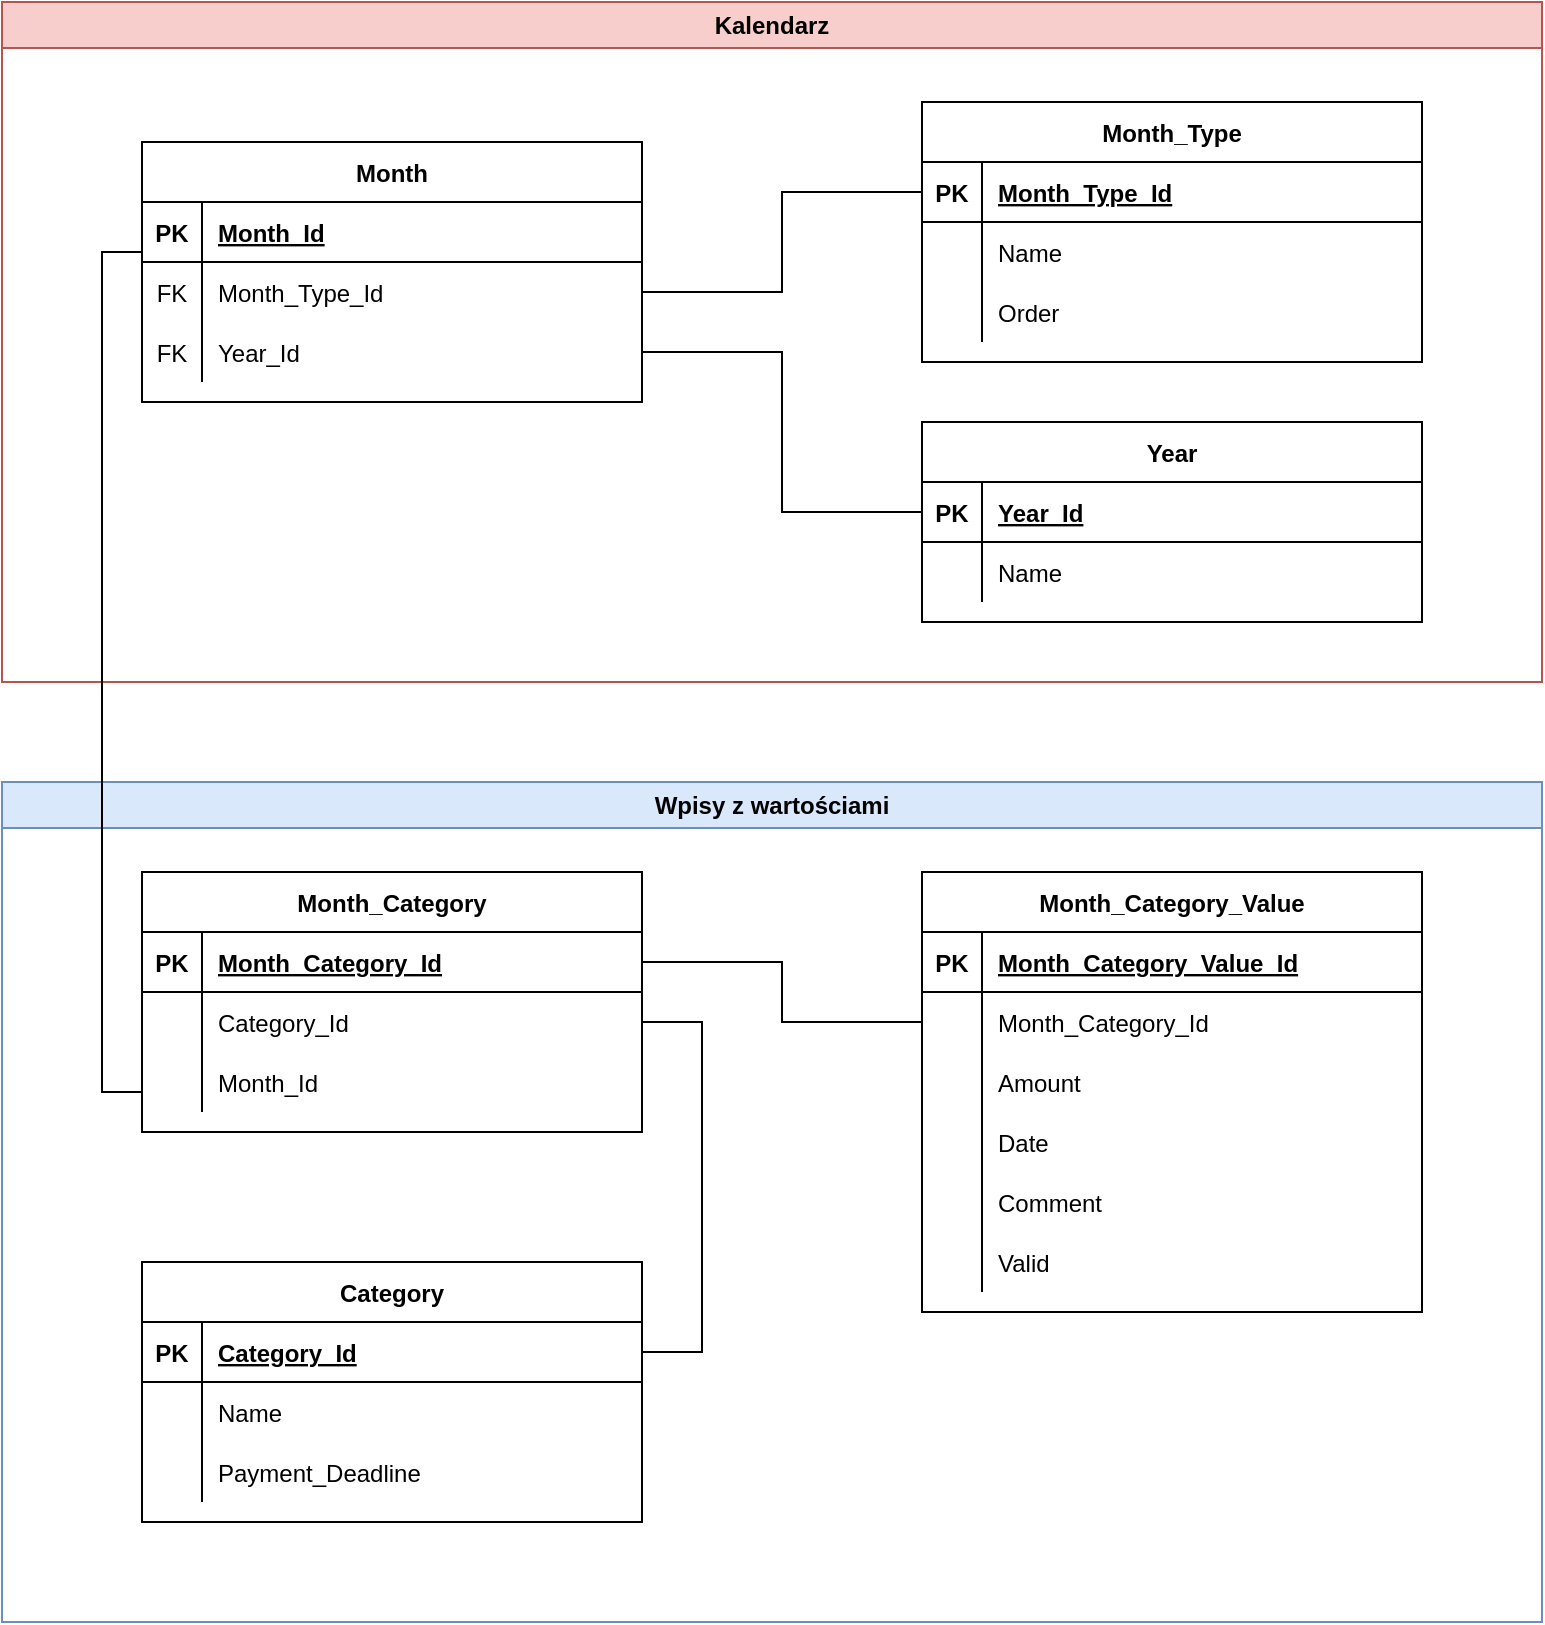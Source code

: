 <mxfile version="22.0.4" type="github">
  <diagram id="R2lEEEUBdFMjLlhIrx00" name="Page-1">
    <mxGraphModel dx="1213" dy="1838" grid="1" gridSize="10" guides="1" tooltips="1" connect="1" arrows="1" fold="1" page="1" pageScale="1" pageWidth="850" pageHeight="1100" math="0" shadow="0" extFonts="Permanent Marker^https://fonts.googleapis.com/css?family=Permanent+Marker">
      <root>
        <mxCell id="0" />
        <mxCell id="1" parent="0" />
        <mxCell id="y2wOXUzhFyifz5i6ulwQ-95" value="Kalendarz" style="swimlane;whiteSpace=wrap;html=1;fillColor=#f8cecc;strokeColor=#b85450;" parent="1" vertex="1">
          <mxGeometry x="10" y="-30" width="770" height="340" as="geometry" />
        </mxCell>
        <mxCell id="y2wOXUzhFyifz5i6ulwQ-56" value="Month" style="shape=table;startSize=30;container=1;collapsible=1;childLayout=tableLayout;fixedRows=1;rowLines=0;fontStyle=1;align=center;resizeLast=1;" parent="y2wOXUzhFyifz5i6ulwQ-95" vertex="1">
          <mxGeometry x="70" y="70" width="250" height="130" as="geometry" />
        </mxCell>
        <mxCell id="y2wOXUzhFyifz5i6ulwQ-57" value="" style="shape=partialRectangle;collapsible=0;dropTarget=0;pointerEvents=0;fillColor=none;points=[[0,0.5],[1,0.5]];portConstraint=eastwest;top=0;left=0;right=0;bottom=1;" parent="y2wOXUzhFyifz5i6ulwQ-56" vertex="1">
          <mxGeometry y="30" width="250" height="30" as="geometry" />
        </mxCell>
        <mxCell id="y2wOXUzhFyifz5i6ulwQ-58" value="PK" style="shape=partialRectangle;overflow=hidden;connectable=0;fillColor=none;top=0;left=0;bottom=0;right=0;fontStyle=1;" parent="y2wOXUzhFyifz5i6ulwQ-57" vertex="1">
          <mxGeometry width="30" height="30" as="geometry">
            <mxRectangle width="30" height="30" as="alternateBounds" />
          </mxGeometry>
        </mxCell>
        <mxCell id="y2wOXUzhFyifz5i6ulwQ-59" value="Month_Id" style="shape=partialRectangle;overflow=hidden;connectable=0;fillColor=none;top=0;left=0;bottom=0;right=0;align=left;spacingLeft=6;fontStyle=5;" parent="y2wOXUzhFyifz5i6ulwQ-57" vertex="1">
          <mxGeometry x="30" width="220" height="30" as="geometry">
            <mxRectangle width="220" height="30" as="alternateBounds" />
          </mxGeometry>
        </mxCell>
        <mxCell id="y2wOXUzhFyifz5i6ulwQ-63" value="" style="shape=partialRectangle;collapsible=0;dropTarget=0;pointerEvents=0;fillColor=none;points=[[0,0.5],[1,0.5]];portConstraint=eastwest;top=0;left=0;right=0;bottom=0;" parent="y2wOXUzhFyifz5i6ulwQ-56" vertex="1">
          <mxGeometry y="60" width="250" height="30" as="geometry" />
        </mxCell>
        <mxCell id="y2wOXUzhFyifz5i6ulwQ-64" value="FK" style="shape=partialRectangle;overflow=hidden;connectable=0;fillColor=none;top=0;left=0;bottom=0;right=0;" parent="y2wOXUzhFyifz5i6ulwQ-63" vertex="1">
          <mxGeometry width="30" height="30" as="geometry">
            <mxRectangle width="30" height="30" as="alternateBounds" />
          </mxGeometry>
        </mxCell>
        <mxCell id="y2wOXUzhFyifz5i6ulwQ-65" value="Month_Type_Id" style="shape=partialRectangle;overflow=hidden;connectable=0;fillColor=none;top=0;left=0;bottom=0;right=0;align=left;spacingLeft=6;" parent="y2wOXUzhFyifz5i6ulwQ-63" vertex="1">
          <mxGeometry x="30" width="220" height="30" as="geometry">
            <mxRectangle width="220" height="30" as="alternateBounds" />
          </mxGeometry>
        </mxCell>
        <mxCell id="y2wOXUzhFyifz5i6ulwQ-87" value="" style="shape=partialRectangle;collapsible=0;dropTarget=0;pointerEvents=0;fillColor=none;points=[[0,0.5],[1,0.5]];portConstraint=eastwest;top=0;left=0;right=0;bottom=0;" parent="y2wOXUzhFyifz5i6ulwQ-56" vertex="1">
          <mxGeometry y="90" width="250" height="30" as="geometry" />
        </mxCell>
        <mxCell id="y2wOXUzhFyifz5i6ulwQ-88" value="FK" style="shape=partialRectangle;overflow=hidden;connectable=0;fillColor=none;top=0;left=0;bottom=0;right=0;" parent="y2wOXUzhFyifz5i6ulwQ-87" vertex="1">
          <mxGeometry width="30" height="30" as="geometry">
            <mxRectangle width="30" height="30" as="alternateBounds" />
          </mxGeometry>
        </mxCell>
        <mxCell id="y2wOXUzhFyifz5i6ulwQ-89" value="Year_Id" style="shape=partialRectangle;overflow=hidden;connectable=0;fillColor=none;top=0;left=0;bottom=0;right=0;align=left;spacingLeft=6;" parent="y2wOXUzhFyifz5i6ulwQ-87" vertex="1">
          <mxGeometry x="30" width="220" height="30" as="geometry">
            <mxRectangle width="220" height="30" as="alternateBounds" />
          </mxGeometry>
        </mxCell>
        <mxCell id="y2wOXUzhFyifz5i6ulwQ-49" value="Year" style="shape=table;startSize=30;container=1;collapsible=1;childLayout=tableLayout;fixedRows=1;rowLines=0;fontStyle=1;align=center;resizeLast=1;" parent="y2wOXUzhFyifz5i6ulwQ-95" vertex="1">
          <mxGeometry x="460" y="210" width="250" height="100" as="geometry" />
        </mxCell>
        <mxCell id="y2wOXUzhFyifz5i6ulwQ-50" value="" style="shape=partialRectangle;collapsible=0;dropTarget=0;pointerEvents=0;fillColor=none;points=[[0,0.5],[1,0.5]];portConstraint=eastwest;top=0;left=0;right=0;bottom=1;" parent="y2wOXUzhFyifz5i6ulwQ-49" vertex="1">
          <mxGeometry y="30" width="250" height="30" as="geometry" />
        </mxCell>
        <mxCell id="y2wOXUzhFyifz5i6ulwQ-51" value="PK" style="shape=partialRectangle;overflow=hidden;connectable=0;fillColor=none;top=0;left=0;bottom=0;right=0;fontStyle=1;" parent="y2wOXUzhFyifz5i6ulwQ-50" vertex="1">
          <mxGeometry width="30" height="30" as="geometry">
            <mxRectangle width="30" height="30" as="alternateBounds" />
          </mxGeometry>
        </mxCell>
        <mxCell id="y2wOXUzhFyifz5i6ulwQ-52" value="Year_Id" style="shape=partialRectangle;overflow=hidden;connectable=0;fillColor=none;top=0;left=0;bottom=0;right=0;align=left;spacingLeft=6;fontStyle=5;" parent="y2wOXUzhFyifz5i6ulwQ-50" vertex="1">
          <mxGeometry x="30" width="220" height="30" as="geometry">
            <mxRectangle width="220" height="30" as="alternateBounds" />
          </mxGeometry>
        </mxCell>
        <mxCell id="y2wOXUzhFyifz5i6ulwQ-53" value="" style="shape=partialRectangle;collapsible=0;dropTarget=0;pointerEvents=0;fillColor=none;points=[[0,0.5],[1,0.5]];portConstraint=eastwest;top=0;left=0;right=0;bottom=0;" parent="y2wOXUzhFyifz5i6ulwQ-49" vertex="1">
          <mxGeometry y="60" width="250" height="30" as="geometry" />
        </mxCell>
        <mxCell id="y2wOXUzhFyifz5i6ulwQ-54" value="" style="shape=partialRectangle;overflow=hidden;connectable=0;fillColor=none;top=0;left=0;bottom=0;right=0;" parent="y2wOXUzhFyifz5i6ulwQ-53" vertex="1">
          <mxGeometry width="30" height="30" as="geometry">
            <mxRectangle width="30" height="30" as="alternateBounds" />
          </mxGeometry>
        </mxCell>
        <mxCell id="y2wOXUzhFyifz5i6ulwQ-55" value="Name" style="shape=partialRectangle;overflow=hidden;connectable=0;fillColor=none;top=0;left=0;bottom=0;right=0;align=left;spacingLeft=6;" parent="y2wOXUzhFyifz5i6ulwQ-53" vertex="1">
          <mxGeometry x="30" width="220" height="30" as="geometry">
            <mxRectangle width="220" height="30" as="alternateBounds" />
          </mxGeometry>
        </mxCell>
        <mxCell id="y2wOXUzhFyifz5i6ulwQ-37" value="" style="edgeStyle=elbowEdgeStyle;endArrow=none;startArrow=none;endFill=0;startFill=0;rounded=0;" parent="y2wOXUzhFyifz5i6ulwQ-95" source="y2wOXUzhFyifz5i6ulwQ-50" target="y2wOXUzhFyifz5i6ulwQ-87" edge="1">
          <mxGeometry width="100" height="100" relative="1" as="geometry">
            <mxPoint x="340" y="750" as="sourcePoint" />
            <mxPoint x="440" y="210" as="targetPoint" />
          </mxGeometry>
        </mxCell>
        <mxCell id="y2wOXUzhFyifz5i6ulwQ-66" value="Month_Type" style="shape=table;startSize=30;container=1;collapsible=1;childLayout=tableLayout;fixedRows=1;rowLines=0;fontStyle=1;align=center;resizeLast=1;" parent="y2wOXUzhFyifz5i6ulwQ-95" vertex="1">
          <mxGeometry x="460" y="50" width="250" height="130" as="geometry">
            <mxRectangle x="40" y="330" width="110" height="30" as="alternateBounds" />
          </mxGeometry>
        </mxCell>
        <mxCell id="y2wOXUzhFyifz5i6ulwQ-67" value="" style="shape=partialRectangle;collapsible=0;dropTarget=0;pointerEvents=0;fillColor=none;points=[[0,0.5],[1,0.5]];portConstraint=eastwest;top=0;left=0;right=0;bottom=1;" parent="y2wOXUzhFyifz5i6ulwQ-66" vertex="1">
          <mxGeometry y="30" width="250" height="30" as="geometry" />
        </mxCell>
        <mxCell id="y2wOXUzhFyifz5i6ulwQ-68" value="PK" style="shape=partialRectangle;overflow=hidden;connectable=0;fillColor=none;top=0;left=0;bottom=0;right=0;fontStyle=1;" parent="y2wOXUzhFyifz5i6ulwQ-67" vertex="1">
          <mxGeometry width="30" height="30" as="geometry">
            <mxRectangle width="30" height="30" as="alternateBounds" />
          </mxGeometry>
        </mxCell>
        <mxCell id="y2wOXUzhFyifz5i6ulwQ-69" value="Month_Type_Id" style="shape=partialRectangle;overflow=hidden;connectable=0;fillColor=none;top=0;left=0;bottom=0;right=0;align=left;spacingLeft=6;fontStyle=5;" parent="y2wOXUzhFyifz5i6ulwQ-67" vertex="1">
          <mxGeometry x="30" width="220" height="30" as="geometry">
            <mxRectangle width="220" height="30" as="alternateBounds" />
          </mxGeometry>
        </mxCell>
        <mxCell id="y2wOXUzhFyifz5i6ulwQ-70" value="" style="shape=partialRectangle;collapsible=0;dropTarget=0;pointerEvents=0;fillColor=none;points=[[0,0.5],[1,0.5]];portConstraint=eastwest;top=0;left=0;right=0;bottom=0;" parent="y2wOXUzhFyifz5i6ulwQ-66" vertex="1">
          <mxGeometry y="60" width="250" height="30" as="geometry" />
        </mxCell>
        <mxCell id="y2wOXUzhFyifz5i6ulwQ-71" value="" style="shape=partialRectangle;overflow=hidden;connectable=0;fillColor=none;top=0;left=0;bottom=0;right=0;" parent="y2wOXUzhFyifz5i6ulwQ-70" vertex="1">
          <mxGeometry width="30" height="30" as="geometry">
            <mxRectangle width="30" height="30" as="alternateBounds" />
          </mxGeometry>
        </mxCell>
        <mxCell id="y2wOXUzhFyifz5i6ulwQ-72" value="Name" style="shape=partialRectangle;overflow=hidden;connectable=0;fillColor=none;top=0;left=0;bottom=0;right=0;align=left;spacingLeft=6;" parent="y2wOXUzhFyifz5i6ulwQ-70" vertex="1">
          <mxGeometry x="30" width="220" height="30" as="geometry">
            <mxRectangle width="220" height="30" as="alternateBounds" />
          </mxGeometry>
        </mxCell>
        <mxCell id="y2wOXUzhFyifz5i6ulwQ-73" value="" style="shape=partialRectangle;collapsible=0;dropTarget=0;pointerEvents=0;fillColor=none;points=[[0,0.5],[1,0.5]];portConstraint=eastwest;top=0;left=0;right=0;bottom=0;" parent="y2wOXUzhFyifz5i6ulwQ-66" vertex="1">
          <mxGeometry y="90" width="250" height="30" as="geometry" />
        </mxCell>
        <mxCell id="y2wOXUzhFyifz5i6ulwQ-74" value="" style="shape=partialRectangle;overflow=hidden;connectable=0;fillColor=none;top=0;left=0;bottom=0;right=0;" parent="y2wOXUzhFyifz5i6ulwQ-73" vertex="1">
          <mxGeometry width="30" height="30" as="geometry">
            <mxRectangle width="30" height="30" as="alternateBounds" />
          </mxGeometry>
        </mxCell>
        <mxCell id="y2wOXUzhFyifz5i6ulwQ-75" value="Order" style="shape=partialRectangle;overflow=hidden;connectable=0;fillColor=none;top=0;left=0;bottom=0;right=0;align=left;spacingLeft=6;" parent="y2wOXUzhFyifz5i6ulwQ-73" vertex="1">
          <mxGeometry x="30" width="220" height="30" as="geometry">
            <mxRectangle width="220" height="30" as="alternateBounds" />
          </mxGeometry>
        </mxCell>
        <mxCell id="y2wOXUzhFyifz5i6ulwQ-86" style="edgeStyle=orthogonalEdgeStyle;rounded=0;orthogonalLoop=1;jettySize=auto;html=1;endArrow=none;endFill=0;" parent="y2wOXUzhFyifz5i6ulwQ-95" source="y2wOXUzhFyifz5i6ulwQ-67" target="y2wOXUzhFyifz5i6ulwQ-63" edge="1">
          <mxGeometry relative="1" as="geometry">
            <mxPoint x="500" y="280" as="targetPoint" />
          </mxGeometry>
        </mxCell>
        <mxCell id="y2wOXUzhFyifz5i6ulwQ-142" value="Wpisy z wartościami" style="swimlane;whiteSpace=wrap;html=1;fillColor=#dae8fc;strokeColor=#6c8ebf;" parent="1" vertex="1">
          <mxGeometry x="10" y="360" width="770" height="420" as="geometry" />
        </mxCell>
        <mxCell id="y2wOXUzhFyifz5i6ulwQ-96" value="Category" style="shape=table;startSize=30;container=1;collapsible=1;childLayout=tableLayout;fixedRows=1;rowLines=0;fontStyle=1;align=center;resizeLast=1;" parent="y2wOXUzhFyifz5i6ulwQ-142" vertex="1">
          <mxGeometry x="70" y="240" width="250" height="130" as="geometry" />
        </mxCell>
        <mxCell id="y2wOXUzhFyifz5i6ulwQ-97" value="" style="shape=partialRectangle;collapsible=0;dropTarget=0;pointerEvents=0;fillColor=none;points=[[0,0.5],[1,0.5]];portConstraint=eastwest;top=0;left=0;right=0;bottom=1;" parent="y2wOXUzhFyifz5i6ulwQ-96" vertex="1">
          <mxGeometry y="30" width="250" height="30" as="geometry" />
        </mxCell>
        <mxCell id="y2wOXUzhFyifz5i6ulwQ-98" value="PK" style="shape=partialRectangle;overflow=hidden;connectable=0;fillColor=none;top=0;left=0;bottom=0;right=0;fontStyle=1;" parent="y2wOXUzhFyifz5i6ulwQ-97" vertex="1">
          <mxGeometry width="30" height="30" as="geometry">
            <mxRectangle width="30" height="30" as="alternateBounds" />
          </mxGeometry>
        </mxCell>
        <mxCell id="y2wOXUzhFyifz5i6ulwQ-99" value="Category_Id" style="shape=partialRectangle;overflow=hidden;connectable=0;fillColor=none;top=0;left=0;bottom=0;right=0;align=left;spacingLeft=6;fontStyle=5;" parent="y2wOXUzhFyifz5i6ulwQ-97" vertex="1">
          <mxGeometry x="30" width="220" height="30" as="geometry">
            <mxRectangle width="220" height="30" as="alternateBounds" />
          </mxGeometry>
        </mxCell>
        <mxCell id="y2wOXUzhFyifz5i6ulwQ-100" value="" style="shape=partialRectangle;collapsible=0;dropTarget=0;pointerEvents=0;fillColor=none;points=[[0,0.5],[1,0.5]];portConstraint=eastwest;top=0;left=0;right=0;bottom=0;" parent="y2wOXUzhFyifz5i6ulwQ-96" vertex="1">
          <mxGeometry y="60" width="250" height="30" as="geometry" />
        </mxCell>
        <mxCell id="y2wOXUzhFyifz5i6ulwQ-101" value="" style="shape=partialRectangle;overflow=hidden;connectable=0;fillColor=none;top=0;left=0;bottom=0;right=0;" parent="y2wOXUzhFyifz5i6ulwQ-100" vertex="1">
          <mxGeometry width="30" height="30" as="geometry">
            <mxRectangle width="30" height="30" as="alternateBounds" />
          </mxGeometry>
        </mxCell>
        <mxCell id="y2wOXUzhFyifz5i6ulwQ-102" value="Name" style="shape=partialRectangle;overflow=hidden;connectable=0;fillColor=none;top=0;left=0;bottom=0;right=0;align=left;spacingLeft=6;" parent="y2wOXUzhFyifz5i6ulwQ-100" vertex="1">
          <mxGeometry x="30" width="220" height="30" as="geometry">
            <mxRectangle width="220" height="30" as="alternateBounds" />
          </mxGeometry>
        </mxCell>
        <mxCell id="y2wOXUzhFyifz5i6ulwQ-103" value="" style="shape=partialRectangle;collapsible=0;dropTarget=0;pointerEvents=0;fillColor=none;points=[[0,0.5],[1,0.5]];portConstraint=eastwest;top=0;left=0;right=0;bottom=0;" parent="y2wOXUzhFyifz5i6ulwQ-96" vertex="1">
          <mxGeometry y="90" width="250" height="30" as="geometry" />
        </mxCell>
        <mxCell id="y2wOXUzhFyifz5i6ulwQ-104" value="" style="shape=partialRectangle;overflow=hidden;connectable=0;fillColor=none;top=0;left=0;bottom=0;right=0;" parent="y2wOXUzhFyifz5i6ulwQ-103" vertex="1">
          <mxGeometry width="30" height="30" as="geometry">
            <mxRectangle width="30" height="30" as="alternateBounds" />
          </mxGeometry>
        </mxCell>
        <mxCell id="y2wOXUzhFyifz5i6ulwQ-105" value="Payment_Deadline" style="shape=partialRectangle;overflow=hidden;connectable=0;fillColor=none;top=0;left=0;bottom=0;right=0;align=left;spacingLeft=6;" parent="y2wOXUzhFyifz5i6ulwQ-103" vertex="1">
          <mxGeometry x="30" width="220" height="30" as="geometry">
            <mxRectangle width="220" height="30" as="alternateBounds" />
          </mxGeometry>
        </mxCell>
        <mxCell id="y2wOXUzhFyifz5i6ulwQ-120" value="Month_Category_Value" style="shape=table;startSize=30;container=1;collapsible=1;childLayout=tableLayout;fixedRows=1;rowLines=0;fontStyle=1;align=center;resizeLast=1;" parent="y2wOXUzhFyifz5i6ulwQ-142" vertex="1">
          <mxGeometry x="460" y="45" width="250" height="220" as="geometry" />
        </mxCell>
        <mxCell id="y2wOXUzhFyifz5i6ulwQ-121" value="" style="shape=partialRectangle;collapsible=0;dropTarget=0;pointerEvents=0;fillColor=none;points=[[0,0.5],[1,0.5]];portConstraint=eastwest;top=0;left=0;right=0;bottom=1;" parent="y2wOXUzhFyifz5i6ulwQ-120" vertex="1">
          <mxGeometry y="30" width="250" height="30" as="geometry" />
        </mxCell>
        <mxCell id="y2wOXUzhFyifz5i6ulwQ-122" value="PK" style="shape=partialRectangle;overflow=hidden;connectable=0;fillColor=none;top=0;left=0;bottom=0;right=0;fontStyle=1;" parent="y2wOXUzhFyifz5i6ulwQ-121" vertex="1">
          <mxGeometry width="30" height="30" as="geometry">
            <mxRectangle width="30" height="30" as="alternateBounds" />
          </mxGeometry>
        </mxCell>
        <mxCell id="y2wOXUzhFyifz5i6ulwQ-123" value="Month_Category_Value_Id" style="shape=partialRectangle;overflow=hidden;connectable=0;fillColor=none;top=0;left=0;bottom=0;right=0;align=left;spacingLeft=6;fontStyle=5;" parent="y2wOXUzhFyifz5i6ulwQ-121" vertex="1">
          <mxGeometry x="30" width="220" height="30" as="geometry">
            <mxRectangle width="220" height="30" as="alternateBounds" />
          </mxGeometry>
        </mxCell>
        <mxCell id="y2wOXUzhFyifz5i6ulwQ-124" value="" style="shape=partialRectangle;collapsible=0;dropTarget=0;pointerEvents=0;fillColor=none;points=[[0,0.5],[1,0.5]];portConstraint=eastwest;top=0;left=0;right=0;bottom=0;" parent="y2wOXUzhFyifz5i6ulwQ-120" vertex="1">
          <mxGeometry y="60" width="250" height="30" as="geometry" />
        </mxCell>
        <mxCell id="y2wOXUzhFyifz5i6ulwQ-125" value="" style="shape=partialRectangle;overflow=hidden;connectable=0;fillColor=none;top=0;left=0;bottom=0;right=0;" parent="y2wOXUzhFyifz5i6ulwQ-124" vertex="1">
          <mxGeometry width="30" height="30" as="geometry">
            <mxRectangle width="30" height="30" as="alternateBounds" />
          </mxGeometry>
        </mxCell>
        <mxCell id="y2wOXUzhFyifz5i6ulwQ-126" value="Month_Category_Id" style="shape=partialRectangle;overflow=hidden;connectable=0;fillColor=none;top=0;left=0;bottom=0;right=0;align=left;spacingLeft=6;" parent="y2wOXUzhFyifz5i6ulwQ-124" vertex="1">
          <mxGeometry x="30" width="220" height="30" as="geometry">
            <mxRectangle width="220" height="30" as="alternateBounds" />
          </mxGeometry>
        </mxCell>
        <mxCell id="y2wOXUzhFyifz5i6ulwQ-127" value="" style="shape=partialRectangle;collapsible=0;dropTarget=0;pointerEvents=0;fillColor=none;points=[[0,0.5],[1,0.5]];portConstraint=eastwest;top=0;left=0;right=0;bottom=0;" parent="y2wOXUzhFyifz5i6ulwQ-120" vertex="1">
          <mxGeometry y="90" width="250" height="30" as="geometry" />
        </mxCell>
        <mxCell id="y2wOXUzhFyifz5i6ulwQ-128" value="" style="shape=partialRectangle;overflow=hidden;connectable=0;fillColor=none;top=0;left=0;bottom=0;right=0;" parent="y2wOXUzhFyifz5i6ulwQ-127" vertex="1">
          <mxGeometry width="30" height="30" as="geometry">
            <mxRectangle width="30" height="30" as="alternateBounds" />
          </mxGeometry>
        </mxCell>
        <mxCell id="y2wOXUzhFyifz5i6ulwQ-129" value="Amount" style="shape=partialRectangle;overflow=hidden;connectable=0;fillColor=none;top=0;left=0;bottom=0;right=0;align=left;spacingLeft=6;" parent="y2wOXUzhFyifz5i6ulwQ-127" vertex="1">
          <mxGeometry x="30" width="220" height="30" as="geometry">
            <mxRectangle width="220" height="30" as="alternateBounds" />
          </mxGeometry>
        </mxCell>
        <mxCell id="y2wOXUzhFyifz5i6ulwQ-130" value="" style="shape=partialRectangle;collapsible=0;dropTarget=0;pointerEvents=0;fillColor=none;points=[[0,0.5],[1,0.5]];portConstraint=eastwest;top=0;left=0;right=0;bottom=0;" parent="y2wOXUzhFyifz5i6ulwQ-120" vertex="1">
          <mxGeometry y="120" width="250" height="30" as="geometry" />
        </mxCell>
        <mxCell id="y2wOXUzhFyifz5i6ulwQ-131" value="" style="shape=partialRectangle;overflow=hidden;connectable=0;fillColor=none;top=0;left=0;bottom=0;right=0;" parent="y2wOXUzhFyifz5i6ulwQ-130" vertex="1">
          <mxGeometry width="30" height="30" as="geometry">
            <mxRectangle width="30" height="30" as="alternateBounds" />
          </mxGeometry>
        </mxCell>
        <mxCell id="y2wOXUzhFyifz5i6ulwQ-132" value="Date" style="shape=partialRectangle;overflow=hidden;connectable=0;fillColor=none;top=0;left=0;bottom=0;right=0;align=left;spacingLeft=6;" parent="y2wOXUzhFyifz5i6ulwQ-130" vertex="1">
          <mxGeometry x="30" width="220" height="30" as="geometry">
            <mxRectangle width="220" height="30" as="alternateBounds" />
          </mxGeometry>
        </mxCell>
        <mxCell id="y2wOXUzhFyifz5i6ulwQ-133" value="" style="shape=partialRectangle;collapsible=0;dropTarget=0;pointerEvents=0;fillColor=none;points=[[0,0.5],[1,0.5]];portConstraint=eastwest;top=0;left=0;right=0;bottom=0;" parent="y2wOXUzhFyifz5i6ulwQ-120" vertex="1">
          <mxGeometry y="150" width="250" height="30" as="geometry" />
        </mxCell>
        <mxCell id="y2wOXUzhFyifz5i6ulwQ-134" value="" style="shape=partialRectangle;overflow=hidden;connectable=0;fillColor=none;top=0;left=0;bottom=0;right=0;" parent="y2wOXUzhFyifz5i6ulwQ-133" vertex="1">
          <mxGeometry width="30" height="30" as="geometry">
            <mxRectangle width="30" height="30" as="alternateBounds" />
          </mxGeometry>
        </mxCell>
        <mxCell id="y2wOXUzhFyifz5i6ulwQ-135" value="Comment" style="shape=partialRectangle;overflow=hidden;connectable=0;fillColor=none;top=0;left=0;bottom=0;right=0;align=left;spacingLeft=6;" parent="y2wOXUzhFyifz5i6ulwQ-133" vertex="1">
          <mxGeometry x="30" width="220" height="30" as="geometry">
            <mxRectangle width="220" height="30" as="alternateBounds" />
          </mxGeometry>
        </mxCell>
        <mxCell id="y2wOXUzhFyifz5i6ulwQ-136" value="" style="shape=partialRectangle;collapsible=0;dropTarget=0;pointerEvents=0;fillColor=none;points=[[0,0.5],[1,0.5]];portConstraint=eastwest;top=0;left=0;right=0;bottom=0;" parent="y2wOXUzhFyifz5i6ulwQ-120" vertex="1">
          <mxGeometry y="180" width="250" height="30" as="geometry" />
        </mxCell>
        <mxCell id="y2wOXUzhFyifz5i6ulwQ-137" value="" style="shape=partialRectangle;overflow=hidden;connectable=0;fillColor=none;top=0;left=0;bottom=0;right=0;" parent="y2wOXUzhFyifz5i6ulwQ-136" vertex="1">
          <mxGeometry width="30" height="30" as="geometry">
            <mxRectangle width="30" height="30" as="alternateBounds" />
          </mxGeometry>
        </mxCell>
        <mxCell id="y2wOXUzhFyifz5i6ulwQ-138" value="Valid" style="shape=partialRectangle;overflow=hidden;connectable=0;fillColor=none;top=0;left=0;bottom=0;right=0;align=left;spacingLeft=6;" parent="y2wOXUzhFyifz5i6ulwQ-136" vertex="1">
          <mxGeometry x="30" width="220" height="30" as="geometry">
            <mxRectangle width="220" height="30" as="alternateBounds" />
          </mxGeometry>
        </mxCell>
        <mxCell id="y2wOXUzhFyifz5i6ulwQ-106" value="Month_Category" style="shape=table;startSize=30;container=1;collapsible=1;childLayout=tableLayout;fixedRows=1;rowLines=0;fontStyle=1;align=center;resizeLast=1;" parent="y2wOXUzhFyifz5i6ulwQ-142" vertex="1">
          <mxGeometry x="70" y="45" width="250" height="130" as="geometry" />
        </mxCell>
        <mxCell id="y2wOXUzhFyifz5i6ulwQ-107" value="" style="shape=partialRectangle;collapsible=0;dropTarget=0;pointerEvents=0;fillColor=none;points=[[0,0.5],[1,0.5]];portConstraint=eastwest;top=0;left=0;right=0;bottom=1;" parent="y2wOXUzhFyifz5i6ulwQ-106" vertex="1">
          <mxGeometry y="30" width="250" height="30" as="geometry" />
        </mxCell>
        <mxCell id="y2wOXUzhFyifz5i6ulwQ-108" value="PK" style="shape=partialRectangle;overflow=hidden;connectable=0;fillColor=none;top=0;left=0;bottom=0;right=0;fontStyle=1;" parent="y2wOXUzhFyifz5i6ulwQ-107" vertex="1">
          <mxGeometry width="30" height="30" as="geometry">
            <mxRectangle width="30" height="30" as="alternateBounds" />
          </mxGeometry>
        </mxCell>
        <mxCell id="y2wOXUzhFyifz5i6ulwQ-109" value="Month_Category_Id" style="shape=partialRectangle;overflow=hidden;connectable=0;fillColor=none;top=0;left=0;bottom=0;right=0;align=left;spacingLeft=6;fontStyle=5;" parent="y2wOXUzhFyifz5i6ulwQ-107" vertex="1">
          <mxGeometry x="30" width="220" height="30" as="geometry">
            <mxRectangle width="220" height="30" as="alternateBounds" />
          </mxGeometry>
        </mxCell>
        <mxCell id="y2wOXUzhFyifz5i6ulwQ-110" value="" style="shape=partialRectangle;collapsible=0;dropTarget=0;pointerEvents=0;fillColor=none;points=[[0,0.5],[1,0.5]];portConstraint=eastwest;top=0;left=0;right=0;bottom=0;" parent="y2wOXUzhFyifz5i6ulwQ-106" vertex="1">
          <mxGeometry y="60" width="250" height="30" as="geometry" />
        </mxCell>
        <mxCell id="y2wOXUzhFyifz5i6ulwQ-111" value="" style="shape=partialRectangle;overflow=hidden;connectable=0;fillColor=none;top=0;left=0;bottom=0;right=0;" parent="y2wOXUzhFyifz5i6ulwQ-110" vertex="1">
          <mxGeometry width="30" height="30" as="geometry">
            <mxRectangle width="30" height="30" as="alternateBounds" />
          </mxGeometry>
        </mxCell>
        <mxCell id="y2wOXUzhFyifz5i6ulwQ-112" value="Category_Id" style="shape=partialRectangle;overflow=hidden;connectable=0;fillColor=none;top=0;left=0;bottom=0;right=0;align=left;spacingLeft=6;" parent="y2wOXUzhFyifz5i6ulwQ-110" vertex="1">
          <mxGeometry x="30" width="220" height="30" as="geometry">
            <mxRectangle width="220" height="30" as="alternateBounds" />
          </mxGeometry>
        </mxCell>
        <mxCell id="y2wOXUzhFyifz5i6ulwQ-113" value="" style="shape=partialRectangle;collapsible=0;dropTarget=0;pointerEvents=0;fillColor=none;points=[[0,0.5],[1,0.5]];portConstraint=eastwest;top=0;left=0;right=0;bottom=0;" parent="y2wOXUzhFyifz5i6ulwQ-106" vertex="1">
          <mxGeometry y="90" width="250" height="30" as="geometry" />
        </mxCell>
        <mxCell id="y2wOXUzhFyifz5i6ulwQ-114" value="" style="shape=partialRectangle;overflow=hidden;connectable=0;fillColor=none;top=0;left=0;bottom=0;right=0;" parent="y2wOXUzhFyifz5i6ulwQ-113" vertex="1">
          <mxGeometry width="30" height="30" as="geometry">
            <mxRectangle width="30" height="30" as="alternateBounds" />
          </mxGeometry>
        </mxCell>
        <mxCell id="y2wOXUzhFyifz5i6ulwQ-115" value="Month_Id" style="shape=partialRectangle;overflow=hidden;connectable=0;fillColor=none;top=0;left=0;bottom=0;right=0;align=left;spacingLeft=6;" parent="y2wOXUzhFyifz5i6ulwQ-113" vertex="1">
          <mxGeometry x="30" width="220" height="30" as="geometry">
            <mxRectangle width="220" height="30" as="alternateBounds" />
          </mxGeometry>
        </mxCell>
        <mxCell id="y2wOXUzhFyifz5i6ulwQ-141" style="edgeStyle=orthogonalEdgeStyle;rounded=0;orthogonalLoop=1;jettySize=auto;html=1;endArrow=none;endFill=0;" parent="y2wOXUzhFyifz5i6ulwQ-142" source="y2wOXUzhFyifz5i6ulwQ-124" target="y2wOXUzhFyifz5i6ulwQ-107" edge="1">
          <mxGeometry relative="1" as="geometry" />
        </mxCell>
        <mxCell id="y2wOXUzhFyifz5i6ulwQ-139" style="edgeStyle=orthogonalEdgeStyle;rounded=0;orthogonalLoop=1;jettySize=auto;html=1;endArrow=none;endFill=0;" parent="y2wOXUzhFyifz5i6ulwQ-142" source="y2wOXUzhFyifz5i6ulwQ-110" target="y2wOXUzhFyifz5i6ulwQ-97" edge="1">
          <mxGeometry relative="1" as="geometry">
            <Array as="points">
              <mxPoint x="350" y="120" />
              <mxPoint x="350" y="285" />
            </Array>
          </mxGeometry>
        </mxCell>
        <mxCell id="y2wOXUzhFyifz5i6ulwQ-143" style="edgeStyle=orthogonalEdgeStyle;rounded=0;orthogonalLoop=1;jettySize=auto;html=1;endArrow=none;endFill=0;" parent="1" source="y2wOXUzhFyifz5i6ulwQ-57" target="y2wOXUzhFyifz5i6ulwQ-113" edge="1">
          <mxGeometry relative="1" as="geometry">
            <Array as="points">
              <mxPoint x="60" y="95" />
              <mxPoint x="60" y="515" />
            </Array>
          </mxGeometry>
        </mxCell>
      </root>
    </mxGraphModel>
  </diagram>
</mxfile>
